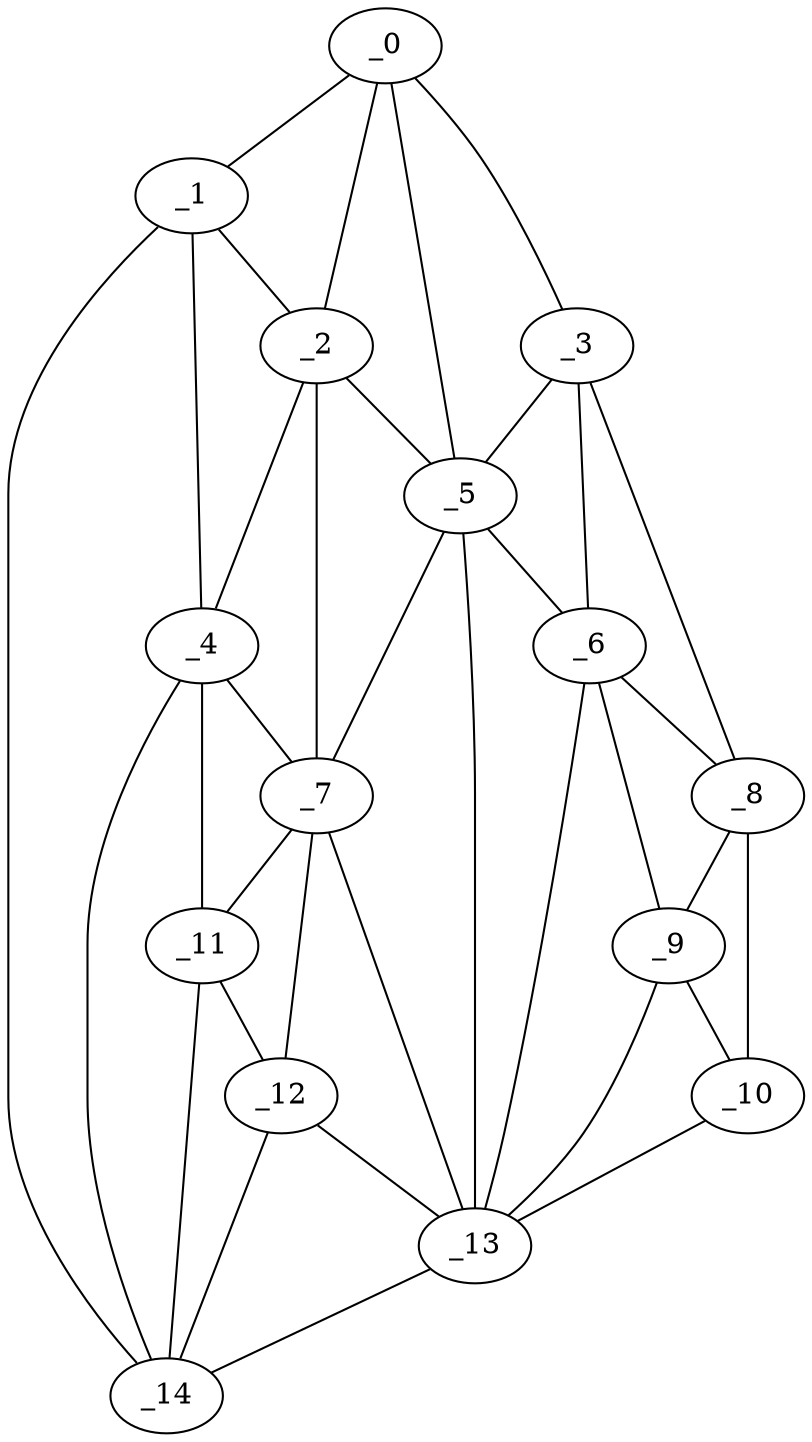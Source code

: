 graph "obj17__120.gxl" {
	_0	 [x=35,
		y=116];
	_1	 [x=36,
		y=123];
	_0 -- _1	 [valence=1];
	_2	 [x=40,
		y=111];
	_0 -- _2	 [valence=2];
	_3	 [x=42,
		y=32];
	_0 -- _3	 [valence=1];
	_5	 [x=49,
		y=69];
	_0 -- _5	 [valence=1];
	_1 -- _2	 [valence=1];
	_4	 [x=48,
		y=108];
	_1 -- _4	 [valence=2];
	_14	 [x=85,
		y=122];
	_1 -- _14	 [valence=1];
	_2 -- _4	 [valence=2];
	_2 -- _5	 [valence=2];
	_7	 [x=54,
		y=85];
	_2 -- _7	 [valence=2];
	_3 -- _5	 [valence=2];
	_6	 [x=50,
		y=28];
	_3 -- _6	 [valence=2];
	_8	 [x=59,
		y=14];
	_3 -- _8	 [valence=1];
	_4 -- _7	 [valence=2];
	_11	 [x=82,
		y=97];
	_4 -- _11	 [valence=2];
	_4 -- _14	 [valence=1];
	_5 -- _6	 [valence=1];
	_5 -- _7	 [valence=2];
	_13	 [x=84,
		y=71];
	_5 -- _13	 [valence=2];
	_6 -- _8	 [valence=2];
	_9	 [x=77,
		y=6];
	_6 -- _9	 [valence=2];
	_6 -- _13	 [valence=2];
	_7 -- _11	 [valence=1];
	_12	 [x=83,
		y=85];
	_7 -- _12	 [valence=2];
	_7 -- _13	 [valence=1];
	_8 -- _9	 [valence=1];
	_10	 [x=81,
		y=3];
	_8 -- _10	 [valence=1];
	_9 -- _10	 [valence=2];
	_9 -- _13	 [valence=1];
	_10 -- _13	 [valence=1];
	_11 -- _12	 [valence=2];
	_11 -- _14	 [valence=1];
	_12 -- _13	 [valence=2];
	_12 -- _14	 [valence=2];
	_13 -- _14	 [valence=1];
}
